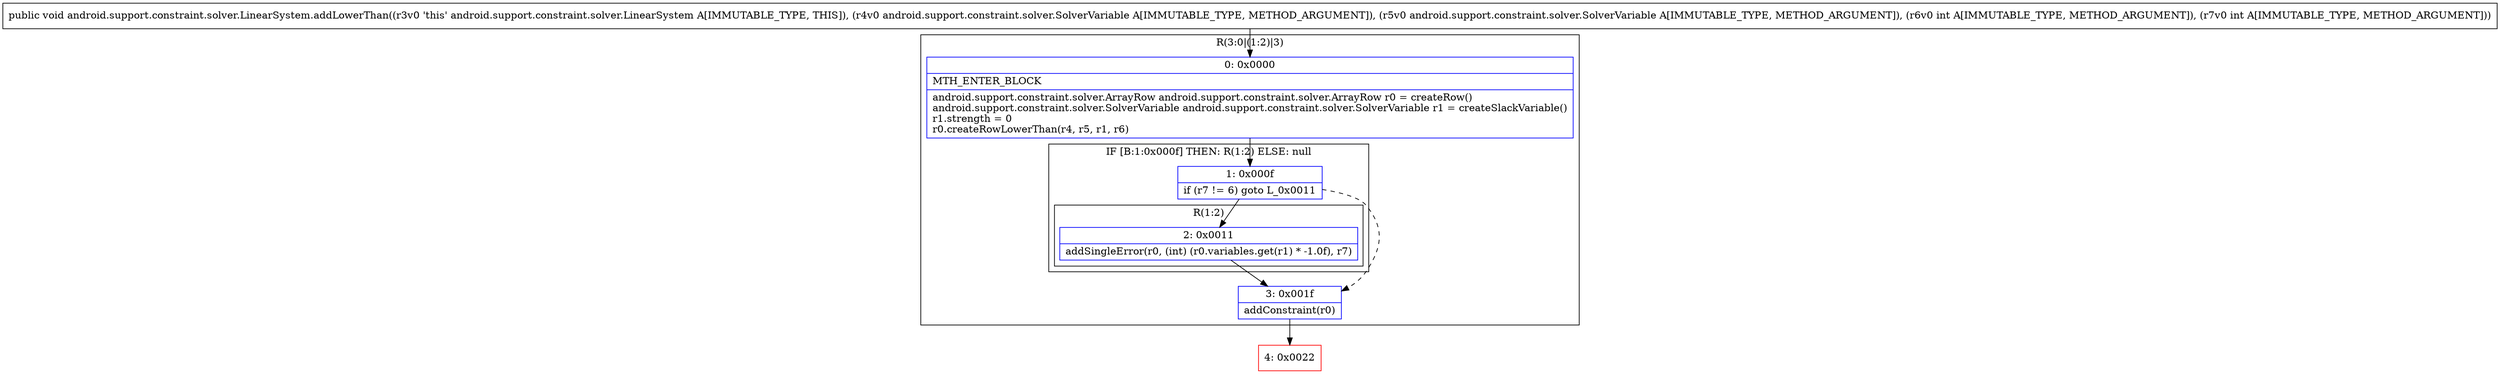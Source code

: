 digraph "CFG forandroid.support.constraint.solver.LinearSystem.addLowerThan(Landroid\/support\/constraint\/solver\/SolverVariable;Landroid\/support\/constraint\/solver\/SolverVariable;II)V" {
subgraph cluster_Region_1025595609 {
label = "R(3:0|(1:2)|3)";
node [shape=record,color=blue];
Node_0 [shape=record,label="{0\:\ 0x0000|MTH_ENTER_BLOCK\l|android.support.constraint.solver.ArrayRow android.support.constraint.solver.ArrayRow r0 = createRow()\landroid.support.constraint.solver.SolverVariable android.support.constraint.solver.SolverVariable r1 = createSlackVariable()\lr1.strength = 0\lr0.createRowLowerThan(r4, r5, r1, r6)\l}"];
subgraph cluster_IfRegion_2091097716 {
label = "IF [B:1:0x000f] THEN: R(1:2) ELSE: null";
node [shape=record,color=blue];
Node_1 [shape=record,label="{1\:\ 0x000f|if (r7 != 6) goto L_0x0011\l}"];
subgraph cluster_Region_1796266862 {
label = "R(1:2)";
node [shape=record,color=blue];
Node_2 [shape=record,label="{2\:\ 0x0011|addSingleError(r0, (int) (r0.variables.get(r1) * \-1.0f), r7)\l}"];
}
}
Node_3 [shape=record,label="{3\:\ 0x001f|addConstraint(r0)\l}"];
}
Node_4 [shape=record,color=red,label="{4\:\ 0x0022}"];
MethodNode[shape=record,label="{public void android.support.constraint.solver.LinearSystem.addLowerThan((r3v0 'this' android.support.constraint.solver.LinearSystem A[IMMUTABLE_TYPE, THIS]), (r4v0 android.support.constraint.solver.SolverVariable A[IMMUTABLE_TYPE, METHOD_ARGUMENT]), (r5v0 android.support.constraint.solver.SolverVariable A[IMMUTABLE_TYPE, METHOD_ARGUMENT]), (r6v0 int A[IMMUTABLE_TYPE, METHOD_ARGUMENT]), (r7v0 int A[IMMUTABLE_TYPE, METHOD_ARGUMENT])) }"];
MethodNode -> Node_0;
Node_0 -> Node_1;
Node_1 -> Node_2;
Node_1 -> Node_3[style=dashed];
Node_2 -> Node_3;
Node_3 -> Node_4;
}

